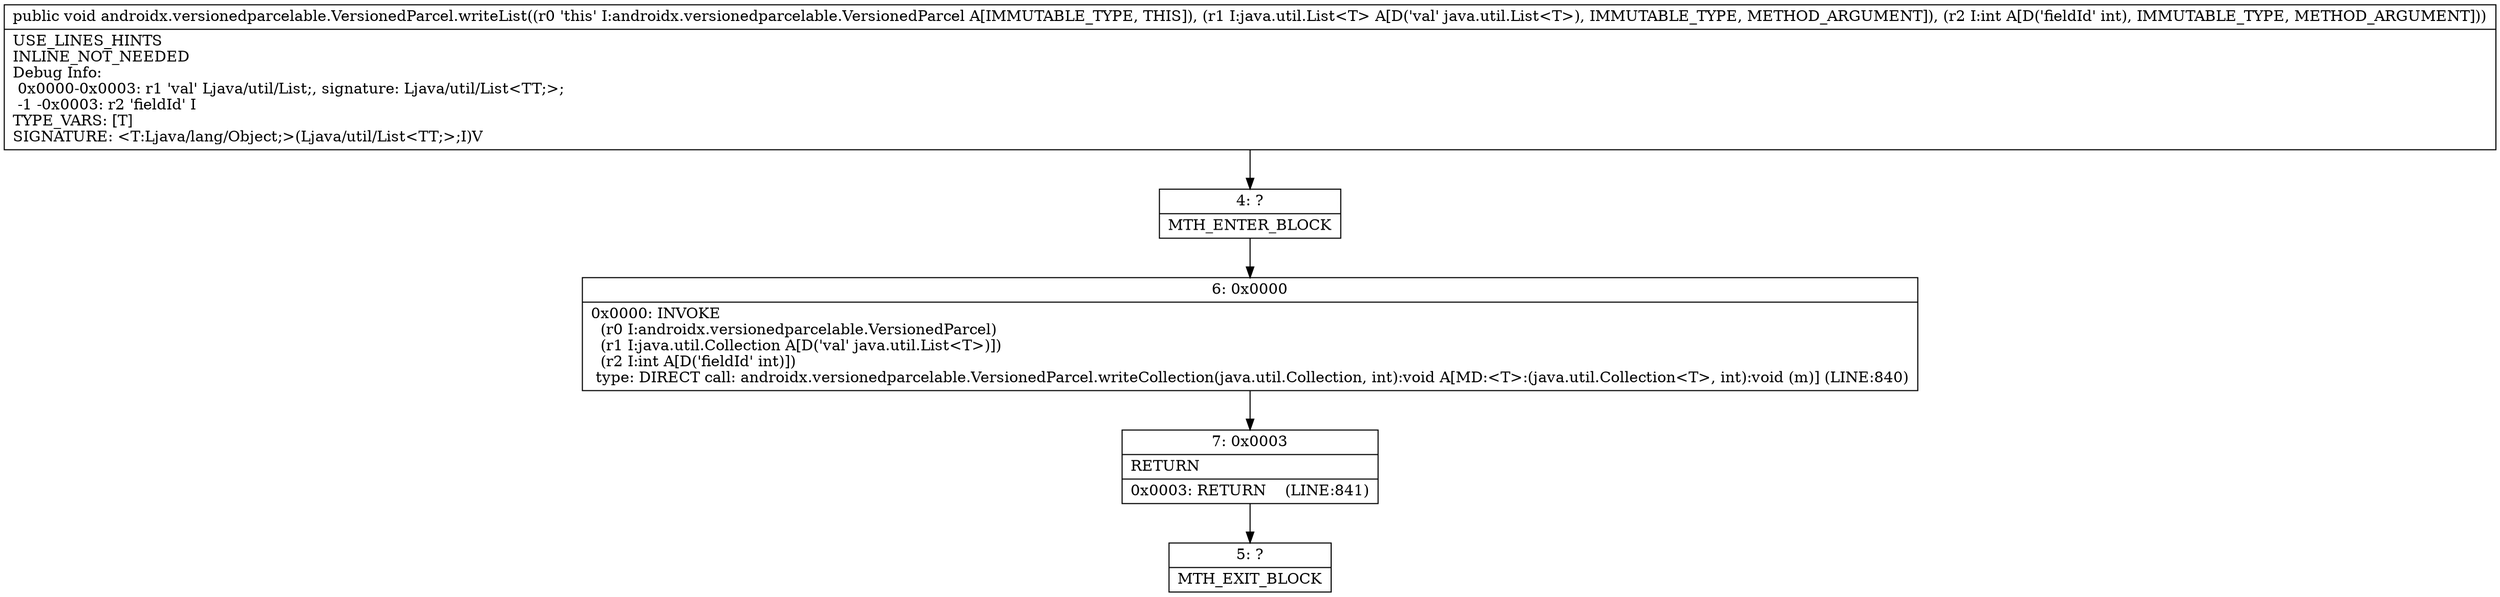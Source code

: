 digraph "CFG forandroidx.versionedparcelable.VersionedParcel.writeList(Ljava\/util\/List;I)V" {
Node_4 [shape=record,label="{4\:\ ?|MTH_ENTER_BLOCK\l}"];
Node_6 [shape=record,label="{6\:\ 0x0000|0x0000: INVOKE  \l  (r0 I:androidx.versionedparcelable.VersionedParcel)\l  (r1 I:java.util.Collection A[D('val' java.util.List\<T\>)])\l  (r2 I:int A[D('fieldId' int)])\l type: DIRECT call: androidx.versionedparcelable.VersionedParcel.writeCollection(java.util.Collection, int):void A[MD:\<T\>:(java.util.Collection\<T\>, int):void (m)] (LINE:840)\l}"];
Node_7 [shape=record,label="{7\:\ 0x0003|RETURN\l|0x0003: RETURN    (LINE:841)\l}"];
Node_5 [shape=record,label="{5\:\ ?|MTH_EXIT_BLOCK\l}"];
MethodNode[shape=record,label="{public void androidx.versionedparcelable.VersionedParcel.writeList((r0 'this' I:androidx.versionedparcelable.VersionedParcel A[IMMUTABLE_TYPE, THIS]), (r1 I:java.util.List\<T\> A[D('val' java.util.List\<T\>), IMMUTABLE_TYPE, METHOD_ARGUMENT]), (r2 I:int A[D('fieldId' int), IMMUTABLE_TYPE, METHOD_ARGUMENT]))  | USE_LINES_HINTS\lINLINE_NOT_NEEDED\lDebug Info:\l  0x0000\-0x0003: r1 'val' Ljava\/util\/List;, signature: Ljava\/util\/List\<TT;\>;\l  \-1 \-0x0003: r2 'fieldId' I\lTYPE_VARS: [T]\lSIGNATURE: \<T:Ljava\/lang\/Object;\>(Ljava\/util\/List\<TT;\>;I)V\l}"];
MethodNode -> Node_4;Node_4 -> Node_6;
Node_6 -> Node_7;
Node_7 -> Node_5;
}

